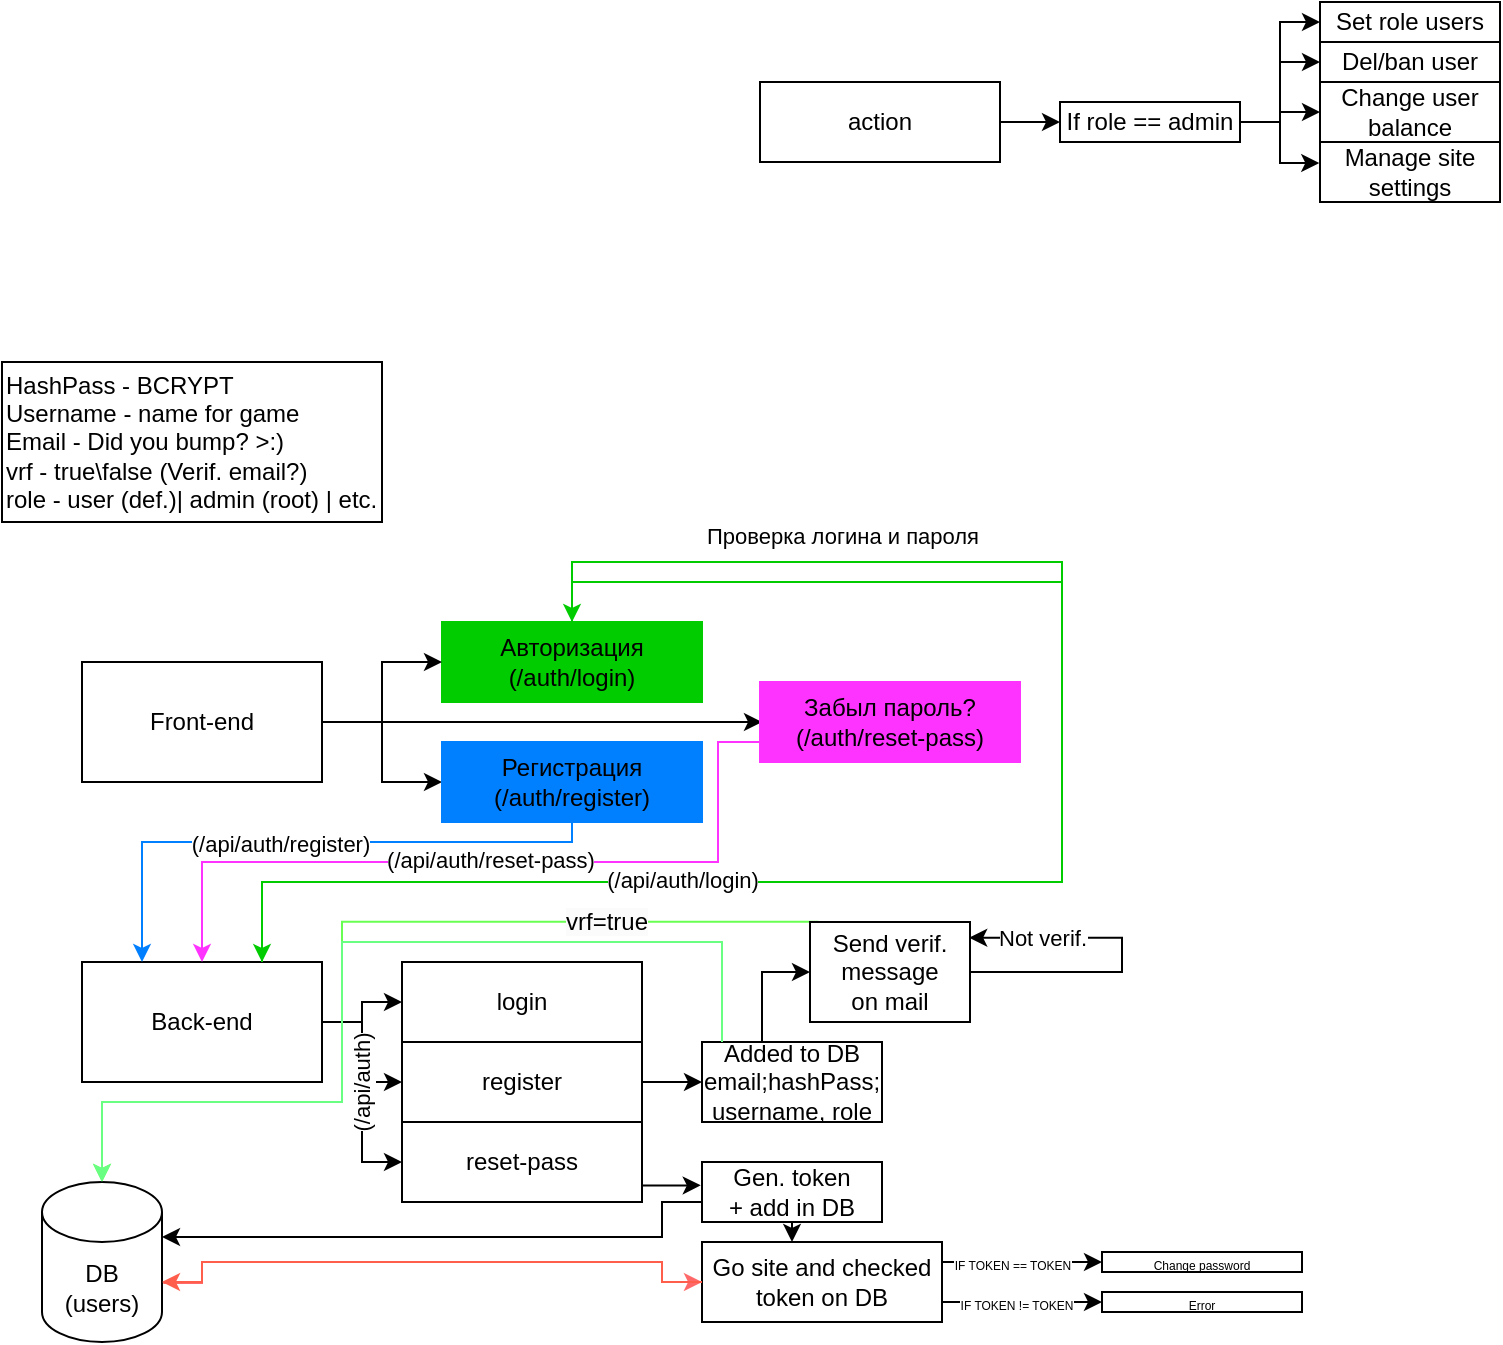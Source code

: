 <mxfile version="24.6.4" type="github">
  <diagram name="Страница — 1" id="8eESxOu7hLOQK-tdgarP">
    <mxGraphModel dx="1204" dy="1785" grid="1" gridSize="10" guides="1" tooltips="1" connect="1" arrows="1" fold="1" page="1" pageScale="1" pageWidth="827" pageHeight="1169" math="0" shadow="0">
      <root>
        <mxCell id="0" />
        <mxCell id="1" parent="0" />
        <mxCell id="52vB7tdRhUiKfaQ_fueK-5" style="edgeStyle=orthogonalEdgeStyle;rounded=0;orthogonalLoop=1;jettySize=auto;html=1;entryX=0;entryY=0.5;entryDx=0;entryDy=0;" parent="1" source="52vB7tdRhUiKfaQ_fueK-1" target="52vB7tdRhUiKfaQ_fueK-4" edge="1">
          <mxGeometry relative="1" as="geometry" />
        </mxCell>
        <mxCell id="52vB7tdRhUiKfaQ_fueK-65" style="edgeStyle=orthogonalEdgeStyle;rounded=0;orthogonalLoop=1;jettySize=auto;html=1;" parent="1" source="52vB7tdRhUiKfaQ_fueK-1" edge="1">
          <mxGeometry relative="1" as="geometry">
            <mxPoint x="390" y="100.0" as="targetPoint" />
          </mxGeometry>
        </mxCell>
        <mxCell id="52vB7tdRhUiKfaQ_fueK-1" value="Front-end" style="rounded=0;whiteSpace=wrap;html=1;" parent="1" vertex="1">
          <mxGeometry x="50" y="70" width="120" height="60" as="geometry" />
        </mxCell>
        <mxCell id="52vB7tdRhUiKfaQ_fueK-18" style="edgeStyle=orthogonalEdgeStyle;rounded=0;orthogonalLoop=1;jettySize=auto;html=1;entryX=0;entryY=0.5;entryDx=0;entryDy=0;" parent="1" source="52vB7tdRhUiKfaQ_fueK-2" target="52vB7tdRhUiKfaQ_fueK-12" edge="1">
          <mxGeometry relative="1" as="geometry" />
        </mxCell>
        <mxCell id="52vB7tdRhUiKfaQ_fueK-19" style="edgeStyle=orthogonalEdgeStyle;rounded=0;orthogonalLoop=1;jettySize=auto;html=1;exitX=1;exitY=0.5;exitDx=0;exitDy=0;entryX=0;entryY=0.5;entryDx=0;entryDy=0;" parent="1" source="52vB7tdRhUiKfaQ_fueK-2" target="52vB7tdRhUiKfaQ_fueK-13" edge="1">
          <mxGeometry relative="1" as="geometry" />
        </mxCell>
        <mxCell id="52vB7tdRhUiKfaQ_fueK-21" style="edgeStyle=orthogonalEdgeStyle;rounded=0;orthogonalLoop=1;jettySize=auto;html=1;entryX=0;entryY=0.5;entryDx=0;entryDy=0;" parent="1" source="52vB7tdRhUiKfaQ_fueK-2" target="52vB7tdRhUiKfaQ_fueK-15" edge="1">
          <mxGeometry relative="1" as="geometry" />
        </mxCell>
        <mxCell id="XfP9_WIoqqDQPETlIwNo-1" value="(/api/auth)" style="edgeLabel;html=1;align=center;verticalAlign=middle;resizable=0;points=[];rotation=-90;" vertex="1" connectable="0" parent="52vB7tdRhUiKfaQ_fueK-21">
          <mxGeometry x="-0.213" relative="1" as="geometry">
            <mxPoint y="7" as="offset" />
          </mxGeometry>
        </mxCell>
        <mxCell id="52vB7tdRhUiKfaQ_fueK-2" value="Back-end" style="rounded=0;whiteSpace=wrap;html=1;" parent="1" vertex="1">
          <mxGeometry x="50" y="220" width="120" height="60" as="geometry" />
        </mxCell>
        <mxCell id="52vB7tdRhUiKfaQ_fueK-30" style="rounded=0;orthogonalLoop=1;jettySize=auto;html=1;entryX=0.25;entryY=0;entryDx=0;entryDy=0;edgeStyle=elbowEdgeStyle;elbow=vertical;strokeColor=#007FFF;" parent="1" source="52vB7tdRhUiKfaQ_fueK-4" target="52vB7tdRhUiKfaQ_fueK-2" edge="1">
          <mxGeometry relative="1" as="geometry">
            <Array as="points">
              <mxPoint x="190" y="160" />
            </Array>
            <mxPoint x="100" y="220" as="targetPoint" />
          </mxGeometry>
        </mxCell>
        <mxCell id="52vB7tdRhUiKfaQ_fueK-31" value="(/api/auth/register)" style="edgeLabel;html=1;align=center;verticalAlign=middle;resizable=0;points=[];" parent="52vB7tdRhUiKfaQ_fueK-30" vertex="1" connectable="0">
          <mxGeometry x="0.097" y="1" relative="1" as="geometry">
            <mxPoint as="offset" />
          </mxGeometry>
        </mxCell>
        <mxCell id="52vB7tdRhUiKfaQ_fueK-4" value="Регистрация (/auth/register)" style="rounded=0;whiteSpace=wrap;html=1;strokeColor=#007FFF;fillColor=#007FFF;" parent="1" vertex="1">
          <mxGeometry x="230" y="110" width="130" height="40" as="geometry" />
        </mxCell>
        <mxCell id="52vB7tdRhUiKfaQ_fueK-8" style="edgeStyle=orthogonalEdgeStyle;rounded=0;orthogonalLoop=1;jettySize=auto;html=1;entryX=0.75;entryY=0;entryDx=0;entryDy=0;strokeColor=#00CC00;" parent="1" source="52vB7tdRhUiKfaQ_fueK-6" target="52vB7tdRhUiKfaQ_fueK-2" edge="1">
          <mxGeometry relative="1" as="geometry">
            <Array as="points">
              <mxPoint x="295" y="30" />
              <mxPoint x="540" y="30" />
              <mxPoint x="540" y="180" />
              <mxPoint x="140" y="180" />
            </Array>
            <mxPoint x="120" y="220" as="targetPoint" />
          </mxGeometry>
        </mxCell>
        <mxCell id="52vB7tdRhUiKfaQ_fueK-9" value="Проверка логина и пароля" style="edgeLabel;html=1;align=center;verticalAlign=middle;resizable=0;points=[];" parent="52vB7tdRhUiKfaQ_fueK-8" vertex="1" connectable="0">
          <mxGeometry x="-0.227" y="2" relative="1" as="geometry">
            <mxPoint x="-112" y="-89" as="offset" />
          </mxGeometry>
        </mxCell>
        <mxCell id="52vB7tdRhUiKfaQ_fueK-6" value="Авторизация&lt;br&gt;(/auth/login)" style="rounded=0;whiteSpace=wrap;html=1;fillColor=#00CC00;strokeColor=#00CC00;" parent="1" vertex="1">
          <mxGeometry x="230" y="50" width="130" height="40" as="geometry" />
        </mxCell>
        <mxCell id="52vB7tdRhUiKfaQ_fueK-7" style="edgeStyle=orthogonalEdgeStyle;rounded=0;orthogonalLoop=1;jettySize=auto;html=1;" parent="1" source="52vB7tdRhUiKfaQ_fueK-1" target="52vB7tdRhUiKfaQ_fueK-6" edge="1">
          <mxGeometry relative="1" as="geometry" />
        </mxCell>
        <mxCell id="52vB7tdRhUiKfaQ_fueK-10" style="edgeStyle=orthogonalEdgeStyle;rounded=0;orthogonalLoop=1;jettySize=auto;html=1;entryX=0.5;entryY=0;entryDx=0;entryDy=0;exitX=0.75;exitY=0;exitDx=0;exitDy=0;strokeColor=#00CC00;" parent="1" source="52vB7tdRhUiKfaQ_fueK-2" target="52vB7tdRhUiKfaQ_fueK-6" edge="1">
          <mxGeometry relative="1" as="geometry">
            <mxPoint x="310" y="30" as="targetPoint" />
            <Array as="points">
              <mxPoint x="140" y="180" />
              <mxPoint x="540" y="180" />
              <mxPoint x="540" y="20" />
              <mxPoint x="295" y="20" />
            </Array>
            <mxPoint x="50" y="210" as="sourcePoint" />
          </mxGeometry>
        </mxCell>
        <mxCell id="XfP9_WIoqqDQPETlIwNo-6" value="(/api/auth/login)" style="edgeLabel;html=1;align=center;verticalAlign=middle;resizable=0;points=[];strokeColor=#00CC00;fillColor=#00CC00;" vertex="1" connectable="0" parent="52vB7tdRhUiKfaQ_fueK-10">
          <mxGeometry x="-0.49" y="1" relative="1" as="geometry">
            <mxPoint x="27" as="offset" />
          </mxGeometry>
        </mxCell>
        <mxCell id="52vB7tdRhUiKfaQ_fueK-12" value="login" style="rounded=0;whiteSpace=wrap;html=1;" parent="1" vertex="1">
          <mxGeometry x="210" y="220" width="120" height="40" as="geometry" />
        </mxCell>
        <mxCell id="52vB7tdRhUiKfaQ_fueK-26" style="edgeStyle=orthogonalEdgeStyle;rounded=0;orthogonalLoop=1;jettySize=auto;html=1;" parent="1" source="52vB7tdRhUiKfaQ_fueK-13" edge="1">
          <mxGeometry relative="1" as="geometry">
            <mxPoint x="360" y="280" as="targetPoint" />
          </mxGeometry>
        </mxCell>
        <mxCell id="52vB7tdRhUiKfaQ_fueK-13" value="register" style="rounded=0;whiteSpace=wrap;html=1;" parent="1" vertex="1">
          <mxGeometry x="210" y="260" width="120" height="40" as="geometry" />
        </mxCell>
        <mxCell id="52vB7tdRhUiKfaQ_fueK-40" style="edgeStyle=orthogonalEdgeStyle;rounded=0;orthogonalLoop=1;jettySize=auto;html=1;" parent="1" source="52vB7tdRhUiKfaQ_fueK-14" edge="1">
          <mxGeometry relative="1" as="geometry">
            <mxPoint x="539" y="-200" as="targetPoint" />
          </mxGeometry>
        </mxCell>
        <mxCell id="52vB7tdRhUiKfaQ_fueK-14" value="action" style="rounded=0;whiteSpace=wrap;html=1;" parent="1" vertex="1">
          <mxGeometry x="389" y="-220" width="120" height="40" as="geometry" />
        </mxCell>
        <mxCell id="52vB7tdRhUiKfaQ_fueK-15" value="reset-pass" style="rounded=0;whiteSpace=wrap;html=1;" parent="1" vertex="1">
          <mxGeometry x="210" y="300" width="120" height="40" as="geometry" />
        </mxCell>
        <mxCell id="52vB7tdRhUiKfaQ_fueK-36" style="edgeStyle=orthogonalEdgeStyle;rounded=0;orthogonalLoop=1;jettySize=auto;html=1;exitX=0.053;exitY=-0.002;exitDx=0;exitDy=0;exitPerimeter=0;strokeColor=#69FF52;entryX=0.5;entryY=0;entryDx=0;entryDy=0;entryPerimeter=0;" parent="1" edge="1" target="52vB7tdRhUiKfaQ_fueK-33" source="52vB7tdRhUiKfaQ_fueK-27">
          <mxGeometry relative="1" as="geometry">
            <mxPoint x="60" y="330" as="targetPoint" />
            <mxPoint x="414" y="200.0" as="sourcePoint" />
            <Array as="points">
              <mxPoint x="180" y="200" />
              <mxPoint x="180" y="290" />
              <mxPoint x="60" y="290" />
            </Array>
          </mxGeometry>
        </mxCell>
        <mxCell id="52vB7tdRhUiKfaQ_fueK-37" value="&lt;div&gt;&lt;span style=&quot;text-wrap: wrap; font-size: 12px; text-align: left; background-color: rgb(251, 251, 251);&quot;&gt;vrf=true&lt;/span&gt;&lt;br&gt;&lt;/div&gt;" style="edgeLabel;html=1;align=center;verticalAlign=middle;resizable=0;points=[];" parent="52vB7tdRhUiKfaQ_fueK-36" vertex="1" connectable="0">
          <mxGeometry x="0.424" relative="1" as="geometry">
            <mxPoint x="151" y="-90" as="offset" />
          </mxGeometry>
        </mxCell>
        <mxCell id="52vB7tdRhUiKfaQ_fueK-38" style="edgeStyle=orthogonalEdgeStyle;rounded=0;orthogonalLoop=1;jettySize=auto;html=1;entryX=0.995;entryY=0.157;entryDx=0;entryDy=0;entryPerimeter=0;" parent="1" source="52vB7tdRhUiKfaQ_fueK-27" target="52vB7tdRhUiKfaQ_fueK-27" edge="1">
          <mxGeometry relative="1" as="geometry">
            <mxPoint x="570" y="200" as="targetPoint" />
            <Array as="points">
              <mxPoint x="570" y="225" />
              <mxPoint x="570" y="208" />
            </Array>
          </mxGeometry>
        </mxCell>
        <mxCell id="52vB7tdRhUiKfaQ_fueK-39" value="Not verif." style="edgeLabel;html=1;align=center;verticalAlign=middle;resizable=0;points=[];" parent="52vB7tdRhUiKfaQ_fueK-38" vertex="1" connectable="0">
          <mxGeometry x="0.663" relative="1" as="geometry">
            <mxPoint x="8" as="offset" />
          </mxGeometry>
        </mxCell>
        <mxCell id="52vB7tdRhUiKfaQ_fueK-27" value="Send verif. message&lt;div&gt;on mail&lt;/div&gt;" style="rounded=0;whiteSpace=wrap;html=1;" parent="1" vertex="1">
          <mxGeometry x="414" y="200" width="80" height="50" as="geometry" />
        </mxCell>
        <mxCell id="52vB7tdRhUiKfaQ_fueK-32" style="edgeStyle=orthogonalEdgeStyle;rounded=0;orthogonalLoop=1;jettySize=auto;html=1;entryX=0;entryY=0.5;entryDx=0;entryDy=0;" parent="1" source="52vB7tdRhUiKfaQ_fueK-29" target="52vB7tdRhUiKfaQ_fueK-27" edge="1">
          <mxGeometry relative="1" as="geometry">
            <mxPoint x="405" y="200" as="targetPoint" />
            <Array as="points">
              <mxPoint x="390" y="225" />
            </Array>
          </mxGeometry>
        </mxCell>
        <mxCell id="52vB7tdRhUiKfaQ_fueK-29" value="Added to DB&lt;br&gt;email;hashPass;&lt;br&gt;username, role" style="rounded=0;whiteSpace=wrap;html=1;" parent="1" vertex="1">
          <mxGeometry x="360" y="260" width="90" height="40" as="geometry" />
        </mxCell>
        <mxCell id="52vB7tdRhUiKfaQ_fueK-59" style="edgeStyle=orthogonalEdgeStyle;rounded=0;orthogonalLoop=1;jettySize=auto;html=1;exitX=1.011;exitY=0.631;exitDx=0;exitDy=0;exitPerimeter=0;strokeColor=#FF6969;entryX=0;entryY=0.5;entryDx=0;entryDy=0;" parent="1" source="52vB7tdRhUiKfaQ_fueK-33" edge="1" target="52vB7tdRhUiKfaQ_fueK-55">
          <mxGeometry relative="1" as="geometry">
            <mxPoint x="350" y="410" as="targetPoint" />
            <Array as="points">
              <mxPoint x="110" y="381" />
              <mxPoint x="110" y="370" />
              <mxPoint x="340" y="370" />
              <mxPoint x="340" y="380" />
            </Array>
          </mxGeometry>
        </mxCell>
        <mxCell id="52vB7tdRhUiKfaQ_fueK-33" value="DB&lt;br&gt;(users)" style="shape=cylinder3;whiteSpace=wrap;html=1;boundedLbl=1;backgroundOutline=1;size=15;" parent="1" vertex="1">
          <mxGeometry x="30" y="330" width="60" height="80" as="geometry" />
        </mxCell>
        <mxCell id="52vB7tdRhUiKfaQ_fueK-34" style="edgeStyle=orthogonalEdgeStyle;rounded=0;orthogonalLoop=1;jettySize=auto;html=1;fillColor=#52FF91;strokeColor=#69FF82;" parent="1" edge="1" target="52vB7tdRhUiKfaQ_fueK-33" source="52vB7tdRhUiKfaQ_fueK-29">
          <mxGeometry relative="1" as="geometry">
            <mxPoint x="370" y="260" as="sourcePoint" />
            <mxPoint x="60" y="330" as="targetPoint" />
            <Array as="points">
              <mxPoint x="370" y="210" />
              <mxPoint x="180" y="210" />
              <mxPoint x="180" y="290" />
              <mxPoint x="60" y="290" />
            </Array>
          </mxGeometry>
        </mxCell>
        <mxCell id="52vB7tdRhUiKfaQ_fueK-35" value="HashPass - BCRYPT&lt;br&gt;Username - name for game&lt;br&gt;Email - Did you bump? &amp;gt;:)&lt;br&gt;vrf - true\false (Verif. email?)&lt;br&gt;role - user (def.)| admin (root) | etc." style="rounded=0;whiteSpace=wrap;html=1;align=left;" parent="1" vertex="1">
          <mxGeometry x="10" y="-80" width="190" height="80" as="geometry" />
        </mxCell>
        <mxCell id="52vB7tdRhUiKfaQ_fueK-42" style="edgeStyle=orthogonalEdgeStyle;rounded=0;orthogonalLoop=1;jettySize=auto;html=1;entryX=0;entryY=0.5;entryDx=0;entryDy=0;" parent="1" source="52vB7tdRhUiKfaQ_fueK-41" target="52vB7tdRhUiKfaQ_fueK-44" edge="1">
          <mxGeometry relative="1" as="geometry">
            <mxPoint x="649" y="-230" as="targetPoint" />
          </mxGeometry>
        </mxCell>
        <mxCell id="52vB7tdRhUiKfaQ_fueK-48" style="edgeStyle=orthogonalEdgeStyle;rounded=0;orthogonalLoop=1;jettySize=auto;html=1;entryX=0;entryY=0.5;entryDx=0;entryDy=0;" parent="1" source="52vB7tdRhUiKfaQ_fueK-41" target="52vB7tdRhUiKfaQ_fueK-45" edge="1">
          <mxGeometry relative="1" as="geometry" />
        </mxCell>
        <mxCell id="52vB7tdRhUiKfaQ_fueK-50" style="edgeStyle=orthogonalEdgeStyle;rounded=0;orthogonalLoop=1;jettySize=auto;html=1;entryX=-0.004;entryY=0.351;entryDx=0;entryDy=0;entryPerimeter=0;" parent="1" target="52vB7tdRhUiKfaQ_fueK-47" edge="1">
          <mxGeometry relative="1" as="geometry">
            <mxPoint x="618" y="-200" as="sourcePoint" />
            <mxPoint x="659" y="-180" as="targetPoint" />
            <Array as="points">
              <mxPoint x="649" y="-200" />
              <mxPoint x="649" y="-179" />
            </Array>
          </mxGeometry>
        </mxCell>
        <mxCell id="52vB7tdRhUiKfaQ_fueK-41" value="If role == admin" style="rounded=0;whiteSpace=wrap;html=1;" parent="1" vertex="1">
          <mxGeometry x="539" y="-210" width="90" height="20" as="geometry" />
        </mxCell>
        <mxCell id="52vB7tdRhUiKfaQ_fueK-44" value="Set role users" style="rounded=0;whiteSpace=wrap;html=1;" parent="1" vertex="1">
          <mxGeometry x="669" y="-260" width="90" height="20" as="geometry" />
        </mxCell>
        <mxCell id="52vB7tdRhUiKfaQ_fueK-45" value="Del/ban user" style="rounded=0;whiteSpace=wrap;html=1;" parent="1" vertex="1">
          <mxGeometry x="669" y="-240" width="90" height="20" as="geometry" />
        </mxCell>
        <mxCell id="52vB7tdRhUiKfaQ_fueK-46" value="Change user balance" style="rounded=0;whiteSpace=wrap;html=1;" parent="1" vertex="1">
          <mxGeometry x="669" y="-220" width="90" height="30" as="geometry" />
        </mxCell>
        <mxCell id="52vB7tdRhUiKfaQ_fueK-47" value="Manage site settings" style="rounded=0;whiteSpace=wrap;html=1;" parent="1" vertex="1">
          <mxGeometry x="669" y="-190" width="90" height="30" as="geometry" />
        </mxCell>
        <mxCell id="52vB7tdRhUiKfaQ_fueK-49" style="edgeStyle=orthogonalEdgeStyle;rounded=0;orthogonalLoop=1;jettySize=auto;html=1;entryX=0;entryY=0.5;entryDx=0;entryDy=0;" parent="1" source="52vB7tdRhUiKfaQ_fueK-41" target="52vB7tdRhUiKfaQ_fueK-46" edge="1">
          <mxGeometry relative="1" as="geometry" />
        </mxCell>
        <mxCell id="52vB7tdRhUiKfaQ_fueK-51" style="edgeStyle=orthogonalEdgeStyle;rounded=0;orthogonalLoop=1;jettySize=auto;html=1;entryX=-0.007;entryY=0.389;entryDx=0;entryDy=0;entryPerimeter=0;" parent="1" source="52vB7tdRhUiKfaQ_fueK-15" edge="1" target="52vB7tdRhUiKfaQ_fueK-52">
          <mxGeometry relative="1" as="geometry">
            <mxPoint x="350" y="360" as="targetPoint" />
            <Array as="points">
              <mxPoint x="350" y="332" />
            </Array>
          </mxGeometry>
        </mxCell>
        <mxCell id="52vB7tdRhUiKfaQ_fueK-56" value="" style="edgeStyle=orthogonalEdgeStyle;rounded=0;orthogonalLoop=1;jettySize=auto;html=1;" parent="1" source="52vB7tdRhUiKfaQ_fueK-52" target="52vB7tdRhUiKfaQ_fueK-55" edge="1">
          <mxGeometry relative="1" as="geometry">
            <Array as="points">
              <mxPoint x="420" y="380" />
              <mxPoint x="420" y="380" />
            </Array>
          </mxGeometry>
        </mxCell>
        <mxCell id="52vB7tdRhUiKfaQ_fueK-52" value="Gen. token&lt;br&gt;+ add in DB" style="rounded=0;whiteSpace=wrap;html=1;" parent="1" vertex="1">
          <mxGeometry x="360" y="320" width="90" height="30" as="geometry" />
        </mxCell>
        <mxCell id="52vB7tdRhUiKfaQ_fueK-60" style="edgeStyle=orthogonalEdgeStyle;rounded=0;orthogonalLoop=1;jettySize=auto;html=1;exitX=1;exitY=0.25;exitDx=0;exitDy=0;" parent="1" source="52vB7tdRhUiKfaQ_fueK-55" edge="1">
          <mxGeometry relative="1" as="geometry">
            <mxPoint x="560" y="370" as="targetPoint" />
            <Array as="points" />
          </mxGeometry>
        </mxCell>
        <mxCell id="52vB7tdRhUiKfaQ_fueK-63" value="&lt;font style=&quot;font-size: 6px;&quot;&gt;IF TOKEN == TOKEN&lt;/font&gt;" style="edgeLabel;html=1;align=center;verticalAlign=middle;resizable=0;points=[];" parent="52vB7tdRhUiKfaQ_fueK-60" vertex="1" connectable="0">
          <mxGeometry x="-0.129" relative="1" as="geometry">
            <mxPoint as="offset" />
          </mxGeometry>
        </mxCell>
        <mxCell id="52vB7tdRhUiKfaQ_fueK-61" style="edgeStyle=orthogonalEdgeStyle;rounded=0;orthogonalLoop=1;jettySize=auto;html=1;exitX=1;exitY=0.75;exitDx=0;exitDy=0;" parent="1" source="52vB7tdRhUiKfaQ_fueK-55" edge="1">
          <mxGeometry relative="1" as="geometry">
            <mxPoint x="560" y="390" as="targetPoint" />
            <Array as="points">
              <mxPoint x="540" y="390" />
              <mxPoint x="540" y="390" />
            </Array>
          </mxGeometry>
        </mxCell>
        <mxCell id="XfP9_WIoqqDQPETlIwNo-2" value="&lt;span style=&quot;font-size: 6px;&quot;&gt;IF TOKEN != TOKEN&lt;/span&gt;" style="edgeLabel;html=1;align=center;verticalAlign=middle;resizable=0;points=[];" vertex="1" connectable="0" parent="52vB7tdRhUiKfaQ_fueK-61">
          <mxGeometry x="-0.069" relative="1" as="geometry">
            <mxPoint as="offset" />
          </mxGeometry>
        </mxCell>
        <mxCell id="52vB7tdRhUiKfaQ_fueK-55" value="Go site and checked token on DB" style="whiteSpace=wrap;html=1;rounded=0;" parent="1" vertex="1">
          <mxGeometry x="360" y="360" width="120" height="40" as="geometry" />
        </mxCell>
        <mxCell id="52vB7tdRhUiKfaQ_fueK-58" style="edgeStyle=orthogonalEdgeStyle;rounded=0;orthogonalLoop=1;jettySize=auto;html=1;strokeColor=#FF5E4D;exitX=0;exitY=0.5;exitDx=0;exitDy=0;" parent="1" source="52vB7tdRhUiKfaQ_fueK-55" edge="1" target="52vB7tdRhUiKfaQ_fueK-33">
          <mxGeometry relative="1" as="geometry">
            <mxPoint x="90" y="380" as="targetPoint" />
            <Array as="points">
              <mxPoint x="340" y="380" />
              <mxPoint x="340" y="370" />
              <mxPoint x="110" y="370" />
              <mxPoint x="110" y="380" />
            </Array>
            <mxPoint x="320" y="420" as="sourcePoint" />
          </mxGeometry>
        </mxCell>
        <mxCell id="52vB7tdRhUiKfaQ_fueK-62" value="&lt;font style=&quot;font-size: 6px;&quot;&gt;Change password&lt;/font&gt;" style="rounded=0;whiteSpace=wrap;html=1;" parent="1" vertex="1">
          <mxGeometry x="560" y="365" width="100" height="10" as="geometry" />
        </mxCell>
        <mxCell id="52vB7tdRhUiKfaQ_fueK-64" value="&lt;font style=&quot;font-size: 6px;&quot;&gt;Error&lt;/font&gt;" style="rounded=0;whiteSpace=wrap;html=1;" parent="1" vertex="1">
          <mxGeometry x="560" y="385" width="100" height="10" as="geometry" />
        </mxCell>
        <mxCell id="52vB7tdRhUiKfaQ_fueK-67" style="edgeStyle=orthogonalEdgeStyle;rounded=0;orthogonalLoop=1;jettySize=auto;html=1;entryX=0.5;entryY=0;entryDx=0;entryDy=0;exitX=0;exitY=0.75;exitDx=0;exitDy=0;strokeColor=#FF33FF;" parent="1" source="52vB7tdRhUiKfaQ_fueK-66" target="52vB7tdRhUiKfaQ_fueK-2" edge="1">
          <mxGeometry relative="1" as="geometry">
            <mxPoint x="120" y="220" as="targetPoint" />
            <Array as="points">
              <mxPoint x="368" y="110" />
              <mxPoint x="368" y="170" />
              <mxPoint x="110" y="170" />
            </Array>
            <mxPoint x="452.017" y="120.0" as="sourcePoint" />
          </mxGeometry>
        </mxCell>
        <mxCell id="52vB7tdRhUiKfaQ_fueK-68" value="(/api/auth/reset-pass)" style="edgeLabel;html=1;align=center;verticalAlign=middle;resizable=0;points=[];" parent="52vB7tdRhUiKfaQ_fueK-67" vertex="1" connectable="0">
          <mxGeometry x="0.427" y="-1" relative="1" as="geometry">
            <mxPoint x="82" as="offset" />
          </mxGeometry>
        </mxCell>
        <mxCell id="52vB7tdRhUiKfaQ_fueK-66" value="Забыл пароль?&lt;br&gt;(/auth/reset-pass)" style="rounded=0;whiteSpace=wrap;html=1;strokeColor=#FF33FF;fillColor=#FF33FF;" parent="1" vertex="1">
          <mxGeometry x="389" y="80" width="130" height="40" as="geometry" />
        </mxCell>
        <mxCell id="XfP9_WIoqqDQPETlIwNo-9" style="edgeStyle=orthogonalEdgeStyle;rounded=0;orthogonalLoop=1;jettySize=auto;html=1;entryX=1;entryY=0;entryDx=0;entryDy=27.5;entryPerimeter=0;" edge="1" parent="1" source="52vB7tdRhUiKfaQ_fueK-52" target="52vB7tdRhUiKfaQ_fueK-33">
          <mxGeometry relative="1" as="geometry">
            <Array as="points">
              <mxPoint x="340" y="340" />
              <mxPoint x="340" y="357" />
            </Array>
            <mxPoint x="360" y="340" as="sourcePoint" />
            <mxPoint x="90" y="357" as="targetPoint" />
          </mxGeometry>
        </mxCell>
      </root>
    </mxGraphModel>
  </diagram>
</mxfile>
